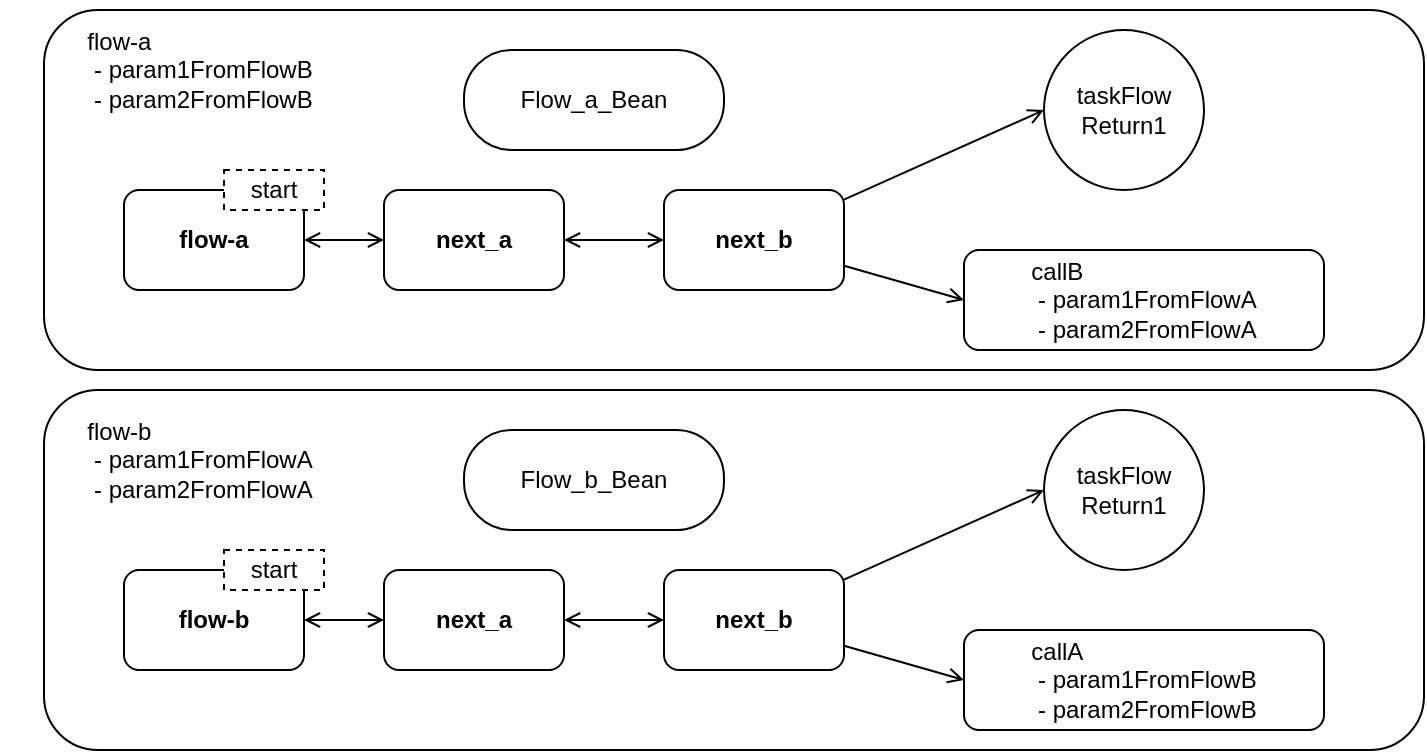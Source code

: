 <mxfile version="14.8.4" type="device"><diagram id="nt_SbR8EmIZIOraPfYY1" name="Page-1"><mxGraphModel dx="946" dy="543" grid="1" gridSize="10" guides="1" tooltips="1" connect="1" arrows="1" fold="1" page="1" pageScale="1" pageWidth="827" pageHeight="1169" math="0" shadow="0"><root><mxCell id="0"/><mxCell id="1" parent="0"/><mxCell id="POUFVnR60X2x5PXkvXkx-1" value="" style="rounded=1;whiteSpace=wrap;html=1;" vertex="1" parent="1"><mxGeometry x="30" y="20" width="690" height="180" as="geometry"/></mxCell><mxCell id="POUFVnR60X2x5PXkvXkx-13" value="" style="edgeStyle=none;rounded=0;orthogonalLoop=1;jettySize=auto;html=1;startArrow=open;startFill=0;endArrow=open;endFill=0;" edge="1" parent="1" source="POUFVnR60X2x5PXkvXkx-2" target="POUFVnR60X2x5PXkvXkx-3"><mxGeometry relative="1" as="geometry"/></mxCell><mxCell id="POUFVnR60X2x5PXkvXkx-2" value="flow-a" style="rounded=1;whiteSpace=wrap;html=1;fontStyle=1" vertex="1" parent="1"><mxGeometry x="70" y="110" width="90" height="50" as="geometry"/></mxCell><mxCell id="POUFVnR60X2x5PXkvXkx-12" value="" style="edgeStyle=none;rounded=0;orthogonalLoop=1;jettySize=auto;html=1;endArrow=open;endFill=0;startArrow=open;startFill=0;" edge="1" parent="1" source="POUFVnR60X2x5PXkvXkx-3" target="POUFVnR60X2x5PXkvXkx-4"><mxGeometry relative="1" as="geometry"/></mxCell><mxCell id="POUFVnR60X2x5PXkvXkx-3" value="next_a" style="rounded=1;whiteSpace=wrap;html=1;fontStyle=1" vertex="1" parent="1"><mxGeometry x="200" y="110" width="90" height="50" as="geometry"/></mxCell><mxCell id="POUFVnR60X2x5PXkvXkx-10" style="rounded=0;orthogonalLoop=1;jettySize=auto;html=1;entryX=0;entryY=0.5;entryDx=0;entryDy=0;endArrow=open;endFill=0;" edge="1" parent="1" source="POUFVnR60X2x5PXkvXkx-4" target="POUFVnR60X2x5PXkvXkx-8"><mxGeometry relative="1" as="geometry"/></mxCell><mxCell id="POUFVnR60X2x5PXkvXkx-11" style="edgeStyle=none;rounded=0;orthogonalLoop=1;jettySize=auto;html=1;entryX=0;entryY=0.5;entryDx=0;entryDy=0;endArrow=open;endFill=0;" edge="1" parent="1" source="POUFVnR60X2x5PXkvXkx-4" target="POUFVnR60X2x5PXkvXkx-9"><mxGeometry relative="1" as="geometry"/></mxCell><mxCell id="POUFVnR60X2x5PXkvXkx-4" value="next_b" style="rounded=1;whiteSpace=wrap;html=1;fontStyle=1" vertex="1" parent="1"><mxGeometry x="340" y="110" width="90" height="50" as="geometry"/></mxCell><mxCell id="POUFVnR60X2x5PXkvXkx-5" value="Flow_a_Bean" style="rounded=1;whiteSpace=wrap;html=1;fontStyle=0;arcSize=48;" vertex="1" parent="1"><mxGeometry x="240" y="40" width="130" height="50" as="geometry"/></mxCell><mxCell id="POUFVnR60X2x5PXkvXkx-6" value="&lt;div&gt;&lt;div style=&quot;text-align: left&quot;&gt;flow-a&lt;/div&gt;&lt;/div&gt;&lt;span style=&quot;text-align: left&quot;&gt;&amp;nbsp;- param1FromFlowB&lt;/span&gt;&lt;br&gt;&lt;div&gt;&lt;div style=&quot;text-align: left&quot;&gt;&amp;nbsp;- param2FromFlowB&lt;/div&gt;&lt;/div&gt;" style="text;html=1;strokeColor=none;fillColor=none;align=center;verticalAlign=middle;whiteSpace=wrap;rounded=0;" vertex="1" parent="1"><mxGeometry x="8" y="15" width="200" height="70" as="geometry"/></mxCell><mxCell id="POUFVnR60X2x5PXkvXkx-8" value="taskFlow&lt;br&gt;Return1" style="ellipse;whiteSpace=wrap;html=1;aspect=fixed;" vertex="1" parent="1"><mxGeometry x="530" y="30" width="80" height="80" as="geometry"/></mxCell><mxCell id="POUFVnR60X2x5PXkvXkx-9" value="&lt;div&gt;&lt;div style=&quot;text-align: left&quot;&gt;&lt;/div&gt;&lt;/div&gt;&lt;span&gt;&lt;div style=&quot;text-align: left&quot;&gt;callB&lt;/div&gt;&lt;div style=&quot;text-align: left&quot;&gt;&amp;nbsp;- param1FromFlowA&lt;/div&gt;&lt;/span&gt;&lt;div&gt;&lt;div&gt;&lt;div style=&quot;text-align: left&quot;&gt;&amp;nbsp;- param2FromFlowA&lt;/div&gt;&lt;/div&gt;&lt;/div&gt;" style="rounded=1;whiteSpace=wrap;html=1;fontStyle=0" vertex="1" parent="1"><mxGeometry x="490" y="140" width="180" height="50" as="geometry"/></mxCell><mxCell id="POUFVnR60X2x5PXkvXkx-14" value="start" style="rounded=0;whiteSpace=wrap;html=1;dashed=1;" vertex="1" parent="1"><mxGeometry x="120" y="100" width="50" height="20" as="geometry"/></mxCell><mxCell id="POUFVnR60X2x5PXkvXkx-15" value="" style="rounded=1;whiteSpace=wrap;html=1;" vertex="1" parent="1"><mxGeometry x="30" y="210" width="690" height="180" as="geometry"/></mxCell><mxCell id="POUFVnR60X2x5PXkvXkx-16" value="" style="edgeStyle=none;rounded=0;orthogonalLoop=1;jettySize=auto;html=1;startArrow=open;startFill=0;endArrow=open;endFill=0;" edge="1" parent="1" source="POUFVnR60X2x5PXkvXkx-17" target="POUFVnR60X2x5PXkvXkx-19"><mxGeometry relative="1" as="geometry"/></mxCell><mxCell id="POUFVnR60X2x5PXkvXkx-17" value="flow-b" style="rounded=1;whiteSpace=wrap;html=1;fontStyle=1" vertex="1" parent="1"><mxGeometry x="70" y="300" width="90" height="50" as="geometry"/></mxCell><mxCell id="POUFVnR60X2x5PXkvXkx-18" value="" style="edgeStyle=none;rounded=0;orthogonalLoop=1;jettySize=auto;html=1;endArrow=open;endFill=0;startArrow=open;startFill=0;" edge="1" parent="1" source="POUFVnR60X2x5PXkvXkx-19" target="POUFVnR60X2x5PXkvXkx-22"><mxGeometry relative="1" as="geometry"/></mxCell><mxCell id="POUFVnR60X2x5PXkvXkx-19" value="next_a" style="rounded=1;whiteSpace=wrap;html=1;fontStyle=1" vertex="1" parent="1"><mxGeometry x="200" y="300" width="90" height="50" as="geometry"/></mxCell><mxCell id="POUFVnR60X2x5PXkvXkx-20" style="rounded=0;orthogonalLoop=1;jettySize=auto;html=1;entryX=0;entryY=0.5;entryDx=0;entryDy=0;endArrow=open;endFill=0;" edge="1" parent="1" source="POUFVnR60X2x5PXkvXkx-22" target="POUFVnR60X2x5PXkvXkx-25"><mxGeometry relative="1" as="geometry"/></mxCell><mxCell id="POUFVnR60X2x5PXkvXkx-21" style="edgeStyle=none;rounded=0;orthogonalLoop=1;jettySize=auto;html=1;entryX=0;entryY=0.5;entryDx=0;entryDy=0;endArrow=open;endFill=0;" edge="1" parent="1" source="POUFVnR60X2x5PXkvXkx-22" target="POUFVnR60X2x5PXkvXkx-26"><mxGeometry relative="1" as="geometry"/></mxCell><mxCell id="POUFVnR60X2x5PXkvXkx-22" value="next_b" style="rounded=1;whiteSpace=wrap;html=1;fontStyle=1" vertex="1" parent="1"><mxGeometry x="340" y="300" width="90" height="50" as="geometry"/></mxCell><mxCell id="POUFVnR60X2x5PXkvXkx-23" value="Flow_b_Bean" style="rounded=1;whiteSpace=wrap;html=1;fontStyle=0;arcSize=48;" vertex="1" parent="1"><mxGeometry x="240" y="230" width="130" height="50" as="geometry"/></mxCell><mxCell id="POUFVnR60X2x5PXkvXkx-25" value="taskFlow&lt;br&gt;Return1" style="ellipse;whiteSpace=wrap;html=1;aspect=fixed;" vertex="1" parent="1"><mxGeometry x="530" y="220" width="80" height="80" as="geometry"/></mxCell><mxCell id="POUFVnR60X2x5PXkvXkx-26" value="&lt;div&gt;&lt;div style=&quot;text-align: left&quot;&gt;&lt;/div&gt;&lt;/div&gt;&lt;span&gt;&lt;div style=&quot;text-align: left&quot;&gt;callA&lt;/div&gt;&lt;div style=&quot;text-align: left&quot;&gt;&amp;nbsp;- param1FromFlowB&lt;/div&gt;&lt;/span&gt;&lt;div&gt;&lt;div&gt;&lt;div style=&quot;text-align: left&quot;&gt;&amp;nbsp;- param2FromFlowB&lt;/div&gt;&lt;/div&gt;&lt;/div&gt;" style="rounded=1;whiteSpace=wrap;html=1;fontStyle=0" vertex="1" parent="1"><mxGeometry x="490" y="330" width="180" height="50" as="geometry"/></mxCell><mxCell id="POUFVnR60X2x5PXkvXkx-27" value="start" style="rounded=0;whiteSpace=wrap;html=1;dashed=1;" vertex="1" parent="1"><mxGeometry x="120" y="290" width="50" height="20" as="geometry"/></mxCell><mxCell id="POUFVnR60X2x5PXkvXkx-28" value="&lt;div&gt;&lt;div style=&quot;text-align: left&quot;&gt;flow-b&lt;/div&gt;&lt;/div&gt;&lt;span style=&quot;text-align: left&quot;&gt;&amp;nbsp;- param1FromFlowA&lt;/span&gt;&lt;br&gt;&lt;div&gt;&lt;div style=&quot;text-align: left&quot;&gt;&amp;nbsp;- param2FromFlowA&lt;/div&gt;&lt;/div&gt;" style="text;html=1;strokeColor=none;fillColor=none;align=center;verticalAlign=middle;whiteSpace=wrap;rounded=0;" vertex="1" parent="1"><mxGeometry x="8" y="210" width="200" height="70" as="geometry"/></mxCell></root></mxGraphModel></diagram></mxfile>